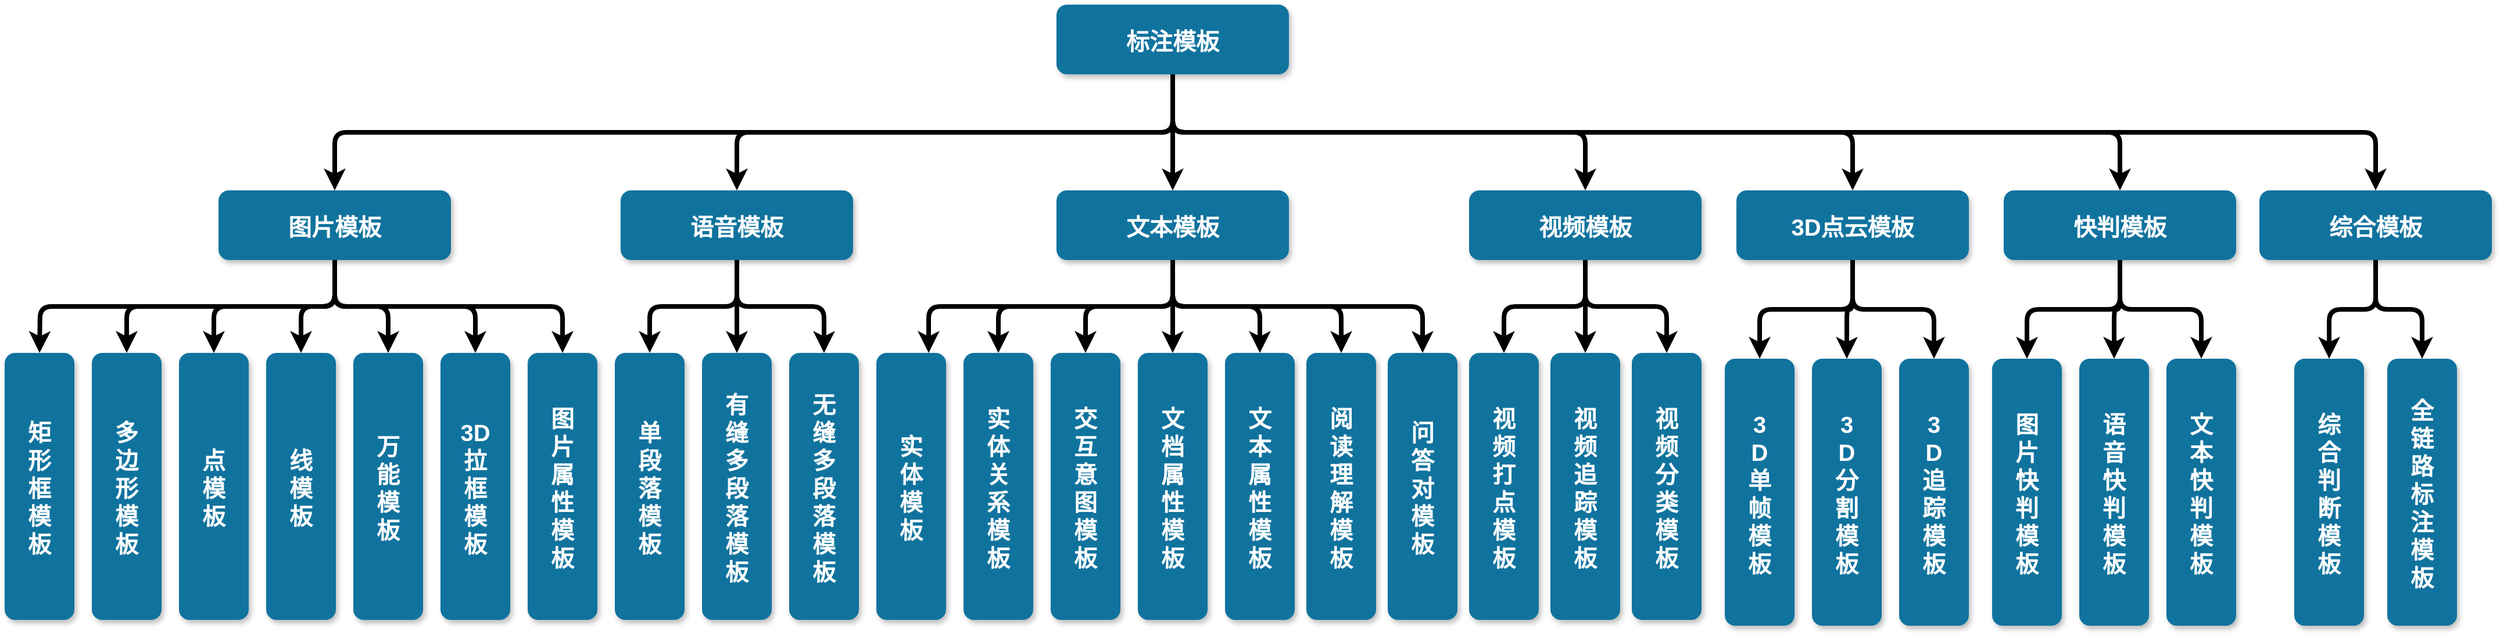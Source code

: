 <mxfile version="14.5.1" type="device"><diagram id="wKmd5C0U6qZVf4sWepx5" name="第 1 页"><mxGraphModel dx="1865" dy="524" grid="1" gridSize="10" guides="1" tooltips="1" connect="1" arrows="1" fold="1" page="1" pageScale="1" pageWidth="827" pageHeight="1169" math="0" shadow="0"><root><mxCell id="0"/><mxCell id="1" parent="0"/><mxCell id="gDqze5S8mI75I2Ik7ura-1" style="edgeStyle=orthogonalEdgeStyle;rounded=1;orthogonalLoop=1;jettySize=auto;html=1;exitX=0.5;exitY=1;exitDx=0;exitDy=0;fontSize=18;strokeWidth=4;" parent="1" source="gDqze5S8mI75I2Ik7ura-8" target="gDqze5S8mI75I2Ik7ura-19" edge="1"><mxGeometry relative="1" as="geometry"/></mxCell><mxCell id="gDqze5S8mI75I2Ik7ura-2" style="edgeStyle=orthogonalEdgeStyle;rounded=1;orthogonalLoop=1;jettySize=auto;html=1;exitX=0.5;exitY=1;exitDx=0;exitDy=0;fontSize=18;strokeWidth=4;" parent="1" source="gDqze5S8mI75I2Ik7ura-8" target="gDqze5S8mI75I2Ik7ura-15" edge="1"><mxGeometry relative="1" as="geometry"/></mxCell><mxCell id="gDqze5S8mI75I2Ik7ura-3" style="edgeStyle=orthogonalEdgeStyle;rounded=1;orthogonalLoop=1;jettySize=auto;html=1;exitX=0.5;exitY=1;exitDx=0;exitDy=0;entryX=0.5;entryY=0;entryDx=0;entryDy=0;fontSize=18;strokeWidth=4;" parent="1" source="gDqze5S8mI75I2Ik7ura-8" target="gDqze5S8mI75I2Ik7ura-27" edge="1"><mxGeometry relative="1" as="geometry"/></mxCell><mxCell id="gDqze5S8mI75I2Ik7ura-4" style="edgeStyle=orthogonalEdgeStyle;rounded=1;orthogonalLoop=1;jettySize=auto;html=1;exitX=0.5;exitY=1;exitDx=0;exitDy=0;fontSize=18;strokeWidth=4;" parent="1" source="gDqze5S8mI75I2Ik7ura-8" target="gDqze5S8mI75I2Ik7ura-31" edge="1"><mxGeometry relative="1" as="geometry"/></mxCell><mxCell id="gDqze5S8mI75I2Ik7ura-5" style="edgeStyle=orthogonalEdgeStyle;rounded=1;orthogonalLoop=1;jettySize=auto;html=1;exitX=0.5;exitY=1;exitDx=0;exitDy=0;entryX=0.5;entryY=0;entryDx=0;entryDy=0;strokeWidth=4;" parent="1" source="gDqze5S8mI75I2Ik7ura-8" target="gDqze5S8mI75I2Ik7ura-55" edge="1"><mxGeometry relative="1" as="geometry"/></mxCell><mxCell id="gDqze5S8mI75I2Ik7ura-6" style="edgeStyle=orthogonalEdgeStyle;rounded=1;orthogonalLoop=1;jettySize=auto;html=1;exitX=0.5;exitY=1;exitDx=0;exitDy=0;entryX=0.5;entryY=0;entryDx=0;entryDy=0;strokeWidth=4;" parent="1" source="gDqze5S8mI75I2Ik7ura-8" target="gDqze5S8mI75I2Ik7ura-63" edge="1"><mxGeometry relative="1" as="geometry"/></mxCell><mxCell id="gDqze5S8mI75I2Ik7ura-7" style="edgeStyle=orthogonalEdgeStyle;rounded=1;orthogonalLoop=1;jettySize=auto;html=1;exitX=0.5;exitY=1;exitDx=0;exitDy=0;entryX=0.5;entryY=0;entryDx=0;entryDy=0;strokeWidth=4;" parent="1" source="gDqze5S8mI75I2Ik7ura-8" target="gDqze5S8mI75I2Ik7ura-69" edge="1"><mxGeometry relative="1" as="geometry"/></mxCell><mxCell id="gDqze5S8mI75I2Ik7ura-8" value="标注模板" style="rounded=1;fillColor=#10739E;strokeColor=none;shadow=1;gradientColor=none;fontStyle=1;fontColor=#FFFFFF;fontSize=20;" parent="1" vertex="1"><mxGeometry x="205" y="400" width="200" height="60" as="geometry"/></mxCell><mxCell id="gDqze5S8mI75I2Ik7ura-9" style="edgeStyle=orthogonalEdgeStyle;rounded=1;orthogonalLoop=1;jettySize=auto;html=1;exitX=0.5;exitY=1;exitDx=0;exitDy=0;entryX=0.5;entryY=0;entryDx=0;entryDy=0;startArrow=none;startFill=0;endArrow=classic;endFill=1;strokeWidth=4;fontSize=20;" parent="1" source="gDqze5S8mI75I2Ik7ura-15" target="gDqze5S8mI75I2Ik7ura-33" edge="1"><mxGeometry relative="1" as="geometry"/></mxCell><mxCell id="gDqze5S8mI75I2Ik7ura-10" style="edgeStyle=orthogonalEdgeStyle;rounded=1;orthogonalLoop=1;jettySize=auto;html=1;exitX=0.5;exitY=1;exitDx=0;exitDy=0;entryX=0.5;entryY=0;entryDx=0;entryDy=0;startArrow=none;startFill=0;endArrow=classic;endFill=1;strokeWidth=4;fontSize=20;" parent="1" source="gDqze5S8mI75I2Ik7ura-15" target="gDqze5S8mI75I2Ik7ura-34" edge="1"><mxGeometry relative="1" as="geometry"/></mxCell><mxCell id="gDqze5S8mI75I2Ik7ura-11" style="edgeStyle=orthogonalEdgeStyle;rounded=1;orthogonalLoop=1;jettySize=auto;html=1;exitX=0.5;exitY=1;exitDx=0;exitDy=0;entryX=0.5;entryY=0;entryDx=0;entryDy=0;startArrow=none;startFill=0;endArrow=classic;endFill=1;strokeWidth=4;fontSize=20;" parent="1" source="gDqze5S8mI75I2Ik7ura-15" target="gDqze5S8mI75I2Ik7ura-35" edge="1"><mxGeometry relative="1" as="geometry"/></mxCell><mxCell id="gDqze5S8mI75I2Ik7ura-12" style="edgeStyle=orthogonalEdgeStyle;rounded=1;orthogonalLoop=1;jettySize=auto;html=1;exitX=0.5;exitY=1;exitDx=0;exitDy=0;entryX=0.5;entryY=0;entryDx=0;entryDy=0;startArrow=none;startFill=0;endArrow=classic;endFill=1;strokeWidth=4;fontSize=20;" parent="1" source="gDqze5S8mI75I2Ik7ura-15" target="gDqze5S8mI75I2Ik7ura-36" edge="1"><mxGeometry relative="1" as="geometry"/></mxCell><mxCell id="gDqze5S8mI75I2Ik7ura-13" style="edgeStyle=orthogonalEdgeStyle;rounded=1;orthogonalLoop=1;jettySize=auto;html=1;exitX=0.5;exitY=1;exitDx=0;exitDy=0;entryX=0.5;entryY=0;entryDx=0;entryDy=0;startArrow=none;startFill=0;endArrow=classic;endFill=1;strokeWidth=4;fontSize=20;" parent="1" source="gDqze5S8mI75I2Ik7ura-15" target="gDqze5S8mI75I2Ik7ura-37" edge="1"><mxGeometry relative="1" as="geometry"/></mxCell><mxCell id="gDqze5S8mI75I2Ik7ura-14" style="edgeStyle=orthogonalEdgeStyle;rounded=1;orthogonalLoop=1;jettySize=auto;html=1;exitX=0.5;exitY=1;exitDx=0;exitDy=0;entryX=0.5;entryY=0;entryDx=0;entryDy=0;startArrow=none;startFill=0;endArrow=classic;endFill=1;strokeWidth=4;fontSize=20;" parent="1" source="gDqze5S8mI75I2Ik7ura-15" target="gDqze5S8mI75I2Ik7ura-38" edge="1"><mxGeometry relative="1" as="geometry"/></mxCell><mxCell id="gDqze5S8mI75I2Ik7ura-15" value="图片模板" style="rounded=1;fillColor=#10739E;strokeColor=none;shadow=1;gradientColor=none;fontStyle=1;fontColor=#FFFFFF;fontSize=20;" parent="1" vertex="1"><mxGeometry x="-516" y="560" width="200" height="60" as="geometry"/></mxCell><mxCell id="gDqze5S8mI75I2Ik7ura-16" style="edgeStyle=orthogonalEdgeStyle;rounded=1;orthogonalLoop=1;jettySize=auto;html=1;exitX=0.5;exitY=1;exitDx=0;exitDy=0;entryX=0.5;entryY=0;entryDx=0;entryDy=0;startArrow=none;startFill=0;endArrow=classic;endFill=1;strokeWidth=4;fontSize=20;" parent="1" source="gDqze5S8mI75I2Ik7ura-19" target="gDqze5S8mI75I2Ik7ura-39" edge="1"><mxGeometry relative="1" as="geometry"/></mxCell><mxCell id="gDqze5S8mI75I2Ik7ura-17" style="edgeStyle=orthogonalEdgeStyle;rounded=1;orthogonalLoop=1;jettySize=auto;html=1;exitX=0.5;exitY=1;exitDx=0;exitDy=0;entryX=0.5;entryY=0;entryDx=0;entryDy=0;strokeWidth=4;" parent="1" source="gDqze5S8mI75I2Ik7ura-19" target="gDqze5S8mI75I2Ik7ura-49" edge="1"><mxGeometry relative="1" as="geometry"/></mxCell><mxCell id="gDqze5S8mI75I2Ik7ura-18" style="edgeStyle=orthogonalEdgeStyle;rounded=1;orthogonalLoop=1;jettySize=auto;html=1;exitX=0.5;exitY=1;exitDx=0;exitDy=0;entryX=0.5;entryY=0;entryDx=0;entryDy=0;strokeWidth=4;" parent="1" source="gDqze5S8mI75I2Ik7ura-19" target="gDqze5S8mI75I2Ik7ura-50" edge="1"><mxGeometry relative="1" as="geometry"/></mxCell><mxCell id="gDqze5S8mI75I2Ik7ura-19" value="语音模板" style="rounded=1;fillColor=#10739E;strokeColor=none;shadow=1;gradientColor=none;fontStyle=1;fontColor=#FFFFFF;fontSize=20;" parent="1" vertex="1"><mxGeometry x="-170" y="560" width="200" height="60" as="geometry"/></mxCell><mxCell id="gDqze5S8mI75I2Ik7ura-20" style="edgeStyle=orthogonalEdgeStyle;rounded=1;orthogonalLoop=1;jettySize=auto;html=1;exitX=0.5;exitY=1;exitDx=0;exitDy=0;entryX=0.75;entryY=0;entryDx=0;entryDy=0;startArrow=none;startFill=0;endArrow=classic;endFill=1;strokeWidth=4;fontSize=20;" parent="1" source="gDqze5S8mI75I2Ik7ura-27" target="gDqze5S8mI75I2Ik7ura-40" edge="1"><mxGeometry relative="1" as="geometry"/></mxCell><mxCell id="gDqze5S8mI75I2Ik7ura-21" style="edgeStyle=orthogonalEdgeStyle;rounded=1;orthogonalLoop=1;jettySize=auto;html=1;exitX=0.5;exitY=1;exitDx=0;exitDy=0;entryX=0.5;entryY=0;entryDx=0;entryDy=0;startArrow=none;startFill=0;endArrow=classic;endFill=1;strokeWidth=4;fontSize=20;" parent="1" source="gDqze5S8mI75I2Ik7ura-27" target="gDqze5S8mI75I2Ik7ura-41" edge="1"><mxGeometry relative="1" as="geometry"/></mxCell><mxCell id="gDqze5S8mI75I2Ik7ura-22" style="edgeStyle=orthogonalEdgeStyle;rounded=1;orthogonalLoop=1;jettySize=auto;html=1;exitX=0.5;exitY=1;exitDx=0;exitDy=0;entryX=0.5;entryY=0;entryDx=0;entryDy=0;startArrow=none;startFill=0;endArrow=classic;endFill=1;strokeWidth=4;fontSize=20;" parent="1" source="gDqze5S8mI75I2Ik7ura-27" target="gDqze5S8mI75I2Ik7ura-42" edge="1"><mxGeometry relative="1" as="geometry"/></mxCell><mxCell id="gDqze5S8mI75I2Ik7ura-23" style="edgeStyle=orthogonalEdgeStyle;rounded=1;orthogonalLoop=1;jettySize=auto;html=1;exitX=0.5;exitY=1;exitDx=0;exitDy=0;startArrow=none;startFill=0;endArrow=classic;endFill=1;strokeWidth=4;fontSize=20;" parent="1" source="gDqze5S8mI75I2Ik7ura-27" target="gDqze5S8mI75I2Ik7ura-43" edge="1"><mxGeometry relative="1" as="geometry"/></mxCell><mxCell id="gDqze5S8mI75I2Ik7ura-24" style="edgeStyle=orthogonalEdgeStyle;rounded=1;orthogonalLoop=1;jettySize=auto;html=1;exitX=0.5;exitY=1;exitDx=0;exitDy=0;startArrow=none;startFill=0;endArrow=classic;endFill=1;strokeWidth=4;fontSize=20;" parent="1" source="gDqze5S8mI75I2Ik7ura-27" target="gDqze5S8mI75I2Ik7ura-44" edge="1"><mxGeometry relative="1" as="geometry"/></mxCell><mxCell id="gDqze5S8mI75I2Ik7ura-25" style="edgeStyle=orthogonalEdgeStyle;rounded=1;orthogonalLoop=1;jettySize=auto;html=1;exitX=0.5;exitY=1;exitDx=0;exitDy=0;entryX=0.5;entryY=0;entryDx=0;entryDy=0;strokeWidth=4;" parent="1" source="gDqze5S8mI75I2Ik7ura-27" target="gDqze5S8mI75I2Ik7ura-51" edge="1"><mxGeometry relative="1" as="geometry"/></mxCell><mxCell id="gDqze5S8mI75I2Ik7ura-26" style="edgeStyle=orthogonalEdgeStyle;rounded=1;orthogonalLoop=1;jettySize=auto;html=1;exitX=0.5;exitY=1;exitDx=0;exitDy=0;entryX=0.5;entryY=0;entryDx=0;entryDy=0;strokeWidth=4;" parent="1" source="gDqze5S8mI75I2Ik7ura-27" target="gDqze5S8mI75I2Ik7ura-59" edge="1"><mxGeometry relative="1" as="geometry"/></mxCell><mxCell id="gDqze5S8mI75I2Ik7ura-27" value="文本模板" style="rounded=1;fillColor=#10739E;strokeColor=none;shadow=1;gradientColor=none;fontStyle=1;fontColor=#FFFFFF;fontSize=20;" parent="1" vertex="1"><mxGeometry x="205" y="560" width="200" height="60" as="geometry"/></mxCell><mxCell id="gDqze5S8mI75I2Ik7ura-28" style="edgeStyle=orthogonalEdgeStyle;rounded=1;orthogonalLoop=1;jettySize=auto;html=1;exitX=0.5;exitY=1;exitDx=0;exitDy=0;entryX=0.5;entryY=0;entryDx=0;entryDy=0;startArrow=none;startFill=0;endArrow=classic;endFill=1;strokeWidth=4;fontSize=20;" parent="1" source="gDqze5S8mI75I2Ik7ura-31" target="gDqze5S8mI75I2Ik7ura-45" edge="1"><mxGeometry relative="1" as="geometry"/></mxCell><mxCell id="gDqze5S8mI75I2Ik7ura-29" style="edgeStyle=orthogonalEdgeStyle;rounded=1;orthogonalLoop=1;jettySize=auto;html=1;exitX=0.5;exitY=1;exitDx=0;exitDy=0;entryX=0.5;entryY=0;entryDx=0;entryDy=0;startArrow=none;startFill=0;endArrow=classic;endFill=1;strokeWidth=4;fontSize=20;" parent="1" source="gDqze5S8mI75I2Ik7ura-31" target="gDqze5S8mI75I2Ik7ura-46" edge="1"><mxGeometry relative="1" as="geometry"/></mxCell><mxCell id="gDqze5S8mI75I2Ik7ura-30" style="edgeStyle=orthogonalEdgeStyle;rounded=1;orthogonalLoop=1;jettySize=auto;html=1;exitX=0.5;exitY=1;exitDx=0;exitDy=0;entryX=0.5;entryY=0;entryDx=0;entryDy=0;startArrow=none;startFill=0;endArrow=classic;endFill=1;strokeWidth=4;fontSize=20;" parent="1" source="gDqze5S8mI75I2Ik7ura-31" target="gDqze5S8mI75I2Ik7ura-47" edge="1"><mxGeometry relative="1" as="geometry"/></mxCell><mxCell id="gDqze5S8mI75I2Ik7ura-31" value="快判模板" style="rounded=1;fillColor=#10739E;strokeColor=none;shadow=1;gradientColor=none;fontStyle=1;fontColor=#FFFFFF;fontSize=20;" parent="1" vertex="1"><mxGeometry x="1020" y="560" width="200" height="60" as="geometry"/></mxCell><mxCell id="gDqze5S8mI75I2Ik7ura-32" value="矩&#10;形&#10;框&#10;模&#10;板" style="rounded=1;fillColor=#10739E;strokeColor=none;shadow=1;gradientColor=none;fontStyle=1;fontColor=#FFFFFF;fontSize=20;" parent="1" vertex="1"><mxGeometry x="-700" y="700" width="60" height="230" as="geometry"/></mxCell><mxCell id="gDqze5S8mI75I2Ik7ura-33" value="多&#10;边&#10;形&#10;模&#10;板" style="rounded=1;fillColor=#10739E;strokeColor=none;shadow=1;gradientColor=none;fontStyle=1;fontColor=#FFFFFF;fontSize=20;" parent="1" vertex="1"><mxGeometry x="-625" y="700" width="60" height="230" as="geometry"/></mxCell><mxCell id="gDqze5S8mI75I2Ik7ura-34" value="点&#10;模&#10;板" style="rounded=1;fillColor=#10739E;strokeColor=none;shadow=1;gradientColor=none;fontStyle=1;fontColor=#FFFFFF;fontSize=20;" parent="1" vertex="1"><mxGeometry x="-550" y="700" width="60" height="230" as="geometry"/></mxCell><mxCell id="gDqze5S8mI75I2Ik7ura-35" value="线&#10;模&#10;板" style="rounded=1;fillColor=#10739E;strokeColor=none;shadow=1;gradientColor=none;fontStyle=1;fontColor=#FFFFFF;fontSize=20;" parent="1" vertex="1"><mxGeometry x="-475" y="700" width="60" height="230" as="geometry"/></mxCell><mxCell id="gDqze5S8mI75I2Ik7ura-36" value="万&#10;能&#10;模&#10;板" style="rounded=1;fillColor=#10739E;strokeColor=none;shadow=1;gradientColor=none;fontStyle=1;fontColor=#FFFFFF;fontSize=20;" parent="1" vertex="1"><mxGeometry x="-400" y="700" width="60" height="230" as="geometry"/></mxCell><mxCell id="gDqze5S8mI75I2Ik7ura-37" value="3D&#10;拉&#10;框&#10;模&#10;板" style="rounded=1;fillColor=#10739E;strokeColor=none;shadow=1;gradientColor=none;fontStyle=1;fontColor=#FFFFFF;fontSize=20;" parent="1" vertex="1"><mxGeometry x="-325" y="700" width="60" height="230" as="geometry"/></mxCell><mxCell id="gDqze5S8mI75I2Ik7ura-38" value="图&#10;片&#10;属&#10;性&#10;模&#10;板" style="rounded=1;fillColor=#10739E;strokeColor=none;shadow=1;gradientColor=none;fontStyle=1;fontColor=#FFFFFF;fontSize=20;" parent="1" vertex="1"><mxGeometry x="-250" y="700" width="60" height="230" as="geometry"/></mxCell><mxCell id="gDqze5S8mI75I2Ik7ura-39" value="有&#10;缝&#10;多&#10;段&#10;落&#10;模&#10;板" style="rounded=1;fillColor=#10739E;strokeColor=none;shadow=1;gradientColor=none;fontStyle=1;fontColor=#FFFFFF;fontSize=20;" parent="1" vertex="1"><mxGeometry x="-100" y="700" width="60" height="230" as="geometry"/></mxCell><mxCell id="gDqze5S8mI75I2Ik7ura-40" value="实&#10;体&#10;模&#10;板" style="rounded=1;fillColor=#10739E;strokeColor=none;shadow=1;gradientColor=none;fontStyle=1;fontColor=#FFFFFF;fontSize=20;" parent="1" vertex="1"><mxGeometry x="50" y="700" width="60" height="230" as="geometry"/></mxCell><mxCell id="gDqze5S8mI75I2Ik7ura-41" value="实&#10;体&#10;关&#10;系&#10;模&#10;板" style="rounded=1;fillColor=#10739E;strokeColor=none;shadow=1;gradientColor=none;fontStyle=1;fontColor=#FFFFFF;fontSize=20;" parent="1" vertex="1"><mxGeometry x="125" y="700" width="60" height="230" as="geometry"/></mxCell><mxCell id="gDqze5S8mI75I2Ik7ura-42" value="交&#10;互&#10;意&#10;图&#10;模&#10;板" style="rounded=1;fillColor=#10739E;strokeColor=none;shadow=1;gradientColor=none;fontStyle=1;fontColor=#FFFFFF;fontSize=20;" parent="1" vertex="1"><mxGeometry x="200" y="700" width="60" height="230" as="geometry"/></mxCell><mxCell id="gDqze5S8mI75I2Ik7ura-43" value="文&#10;档&#10;属&#10;性&#10;模&#10;板" style="rounded=1;fillColor=#10739E;strokeColor=none;shadow=1;gradientColor=none;fontStyle=1;fontColor=#FFFFFF;fontSize=20;" parent="1" vertex="1"><mxGeometry x="275" y="700" width="60" height="230" as="geometry"/></mxCell><mxCell id="gDqze5S8mI75I2Ik7ura-44" value="文&#10;本&#10;属&#10;性&#10;模&#10;板" style="rounded=1;fillColor=#10739E;strokeColor=none;shadow=1;gradientColor=none;fontStyle=1;fontColor=#FFFFFF;fontSize=20;" parent="1" vertex="1"><mxGeometry x="350" y="700" width="60" height="230" as="geometry"/></mxCell><mxCell id="gDqze5S8mI75I2Ik7ura-45" value="图&#10;片&#10;快&#10;判&#10;模&#10;板" style="rounded=1;fillColor=#10739E;strokeColor=none;shadow=1;gradientColor=none;fontStyle=1;fontColor=#FFFFFF;fontSize=20;" parent="1" vertex="1"><mxGeometry x="1010" y="705" width="60" height="230" as="geometry"/></mxCell><mxCell id="gDqze5S8mI75I2Ik7ura-46" value="语&#10;音&#10;快&#10;判&#10;模&#10;板" style="rounded=1;fillColor=#10739E;strokeColor=none;shadow=1;gradientColor=none;fontStyle=1;fontColor=#FFFFFF;fontSize=20;" parent="1" vertex="1"><mxGeometry x="1085" y="705" width="60" height="230" as="geometry"/></mxCell><mxCell id="gDqze5S8mI75I2Ik7ura-47" value="文&#10;本&#10;快&#10;判&#10;模&#10;板" style="rounded=1;fillColor=#10739E;strokeColor=none;shadow=1;gradientColor=none;fontStyle=1;fontColor=#FFFFFF;fontSize=20;" parent="1" vertex="1"><mxGeometry x="1160" y="705" width="60" height="230" as="geometry"/></mxCell><mxCell id="gDqze5S8mI75I2Ik7ura-48" style="edgeStyle=orthogonalEdgeStyle;rounded=1;orthogonalLoop=1;jettySize=auto;html=1;exitX=0.5;exitY=1;exitDx=0;exitDy=0;fontSize=18;strokeWidth=4;entryX=0.5;entryY=0;entryDx=0;entryDy=0;" parent="1" source="gDqze5S8mI75I2Ik7ura-15" edge="1"><mxGeometry relative="1" as="geometry"><mxPoint x="-362" y="995.5" as="sourcePoint"/><mxPoint x="-670" y="700" as="targetPoint"/></mxGeometry></mxCell><mxCell id="gDqze5S8mI75I2Ik7ura-49" value="单&#10;段&#10;落&#10;模&#10;板" style="rounded=1;fillColor=#10739E;strokeColor=none;shadow=1;gradientColor=none;fontStyle=1;fontColor=#FFFFFF;fontSize=20;" parent="1" vertex="1"><mxGeometry x="-175" y="700" width="60" height="230" as="geometry"/></mxCell><mxCell id="gDqze5S8mI75I2Ik7ura-50" value="无&#10;缝&#10;多&#10;段&#10;落&#10;模&#10;板" style="rounded=1;fillColor=#10739E;strokeColor=none;shadow=1;gradientColor=none;fontStyle=1;fontColor=#FFFFFF;fontSize=20;" parent="1" vertex="1"><mxGeometry x="-25" y="700" width="60" height="230" as="geometry"/></mxCell><mxCell id="gDqze5S8mI75I2Ik7ura-51" value="阅&#10;读&#10;理&#10;解&#10;模&#10;板" style="rounded=1;fillColor=#10739E;strokeColor=none;shadow=1;gradientColor=none;fontStyle=1;fontColor=#FFFFFF;fontSize=20;" parent="1" vertex="1"><mxGeometry x="420" y="700" width="60" height="230" as="geometry"/></mxCell><mxCell id="gDqze5S8mI75I2Ik7ura-52" style="edgeStyle=orthogonalEdgeStyle;rounded=1;orthogonalLoop=1;jettySize=auto;html=1;exitX=0.5;exitY=1;exitDx=0;exitDy=0;entryX=0.5;entryY=0;entryDx=0;entryDy=0;startArrow=none;startFill=0;endArrow=classic;endFill=1;strokeWidth=4;fontSize=20;" parent="1" source="gDqze5S8mI75I2Ik7ura-55" target="gDqze5S8mI75I2Ik7ura-56" edge="1"><mxGeometry relative="1" as="geometry"/></mxCell><mxCell id="gDqze5S8mI75I2Ik7ura-53" style="edgeStyle=orthogonalEdgeStyle;rounded=1;orthogonalLoop=1;jettySize=auto;html=1;exitX=0.5;exitY=1;exitDx=0;exitDy=0;entryX=0.5;entryY=0;entryDx=0;entryDy=0;strokeWidth=4;" parent="1" source="gDqze5S8mI75I2Ik7ura-55" target="gDqze5S8mI75I2Ik7ura-58" edge="1"><mxGeometry relative="1" as="geometry"><mxPoint x="575" y="695.0" as="targetPoint"/></mxGeometry></mxCell><mxCell id="gDqze5S8mI75I2Ik7ura-54" style="edgeStyle=orthogonalEdgeStyle;rounded=1;orthogonalLoop=1;jettySize=auto;html=1;exitX=0.5;exitY=1;exitDx=0;exitDy=0;entryX=0.5;entryY=0;entryDx=0;entryDy=0;strokeWidth=4;" parent="1" source="gDqze5S8mI75I2Ik7ura-55" target="gDqze5S8mI75I2Ik7ura-57" edge="1"><mxGeometry relative="1" as="geometry"/></mxCell><mxCell id="gDqze5S8mI75I2Ik7ura-55" value="视频模板" style="rounded=1;fillColor=#10739E;strokeColor=none;shadow=1;gradientColor=none;fontStyle=1;fontColor=#FFFFFF;fontSize=20;" parent="1" vertex="1"><mxGeometry x="560" y="560" width="200" height="60" as="geometry"/></mxCell><mxCell id="gDqze5S8mI75I2Ik7ura-56" value="视&#10;频&#10;追&#10;踪&#10;模&#10;板" style="rounded=1;fillColor=#10739E;strokeColor=none;shadow=1;gradientColor=none;fontStyle=1;fontColor=#FFFFFF;fontSize=20;" parent="1" vertex="1"><mxGeometry x="630" y="700" width="60" height="230" as="geometry"/></mxCell><mxCell id="gDqze5S8mI75I2Ik7ura-57" value="视&#10;频&#10;分&#10;类&#10;模&#10;板" style="rounded=1;fillColor=#10739E;strokeColor=none;shadow=1;gradientColor=none;fontStyle=1;fontColor=#FFFFFF;fontSize=20;" parent="1" vertex="1"><mxGeometry x="700" y="700" width="60" height="230" as="geometry"/></mxCell><mxCell id="gDqze5S8mI75I2Ik7ura-58" value="视&#10;频&#10;打&#10;点&#10;模&#10;板" style="rounded=1;fillColor=#10739E;strokeColor=none;shadow=1;gradientColor=none;fontStyle=1;fontColor=#FFFFFF;fontSize=20;" parent="1" vertex="1"><mxGeometry x="560" y="700" width="60" height="230" as="geometry"/></mxCell><mxCell id="gDqze5S8mI75I2Ik7ura-59" value="问&#10;答&#10;对&#10;模&#10;板" style="rounded=1;fillColor=#10739E;strokeColor=none;shadow=1;gradientColor=none;fontStyle=1;fontColor=#FFFFFF;fontSize=20;" parent="1" vertex="1"><mxGeometry x="490" y="700" width="60" height="230" as="geometry"/></mxCell><mxCell id="gDqze5S8mI75I2Ik7ura-60" style="edgeStyle=orthogonalEdgeStyle;rounded=1;orthogonalLoop=1;jettySize=auto;html=1;exitX=0.5;exitY=1;exitDx=0;exitDy=0;entryX=0.5;entryY=0;entryDx=0;entryDy=0;startArrow=none;startFill=0;endArrow=classic;endFill=1;strokeWidth=4;fontSize=20;" parent="1" source="gDqze5S8mI75I2Ik7ura-63" target="gDqze5S8mI75I2Ik7ura-64" edge="1"><mxGeometry relative="1" as="geometry"/></mxCell><mxCell id="gDqze5S8mI75I2Ik7ura-61" style="edgeStyle=orthogonalEdgeStyle;rounded=1;orthogonalLoop=1;jettySize=auto;html=1;exitX=0.5;exitY=1;exitDx=0;exitDy=0;entryX=0.5;entryY=0;entryDx=0;entryDy=0;startArrow=none;startFill=0;endArrow=classic;endFill=1;strokeWidth=4;fontSize=20;" parent="1" source="gDqze5S8mI75I2Ik7ura-63" target="gDqze5S8mI75I2Ik7ura-65" edge="1"><mxGeometry relative="1" as="geometry"/></mxCell><mxCell id="gDqze5S8mI75I2Ik7ura-62" style="edgeStyle=orthogonalEdgeStyle;rounded=1;orthogonalLoop=1;jettySize=auto;html=1;exitX=0.5;exitY=1;exitDx=0;exitDy=0;entryX=0.5;entryY=0;entryDx=0;entryDy=0;startArrow=none;startFill=0;endArrow=classic;endFill=1;strokeWidth=4;fontSize=20;" parent="1" source="gDqze5S8mI75I2Ik7ura-63" target="gDqze5S8mI75I2Ik7ura-66" edge="1"><mxGeometry relative="1" as="geometry"/></mxCell><mxCell id="gDqze5S8mI75I2Ik7ura-63" value="3D点云模板" style="rounded=1;fillColor=#10739E;strokeColor=none;shadow=1;gradientColor=none;fontStyle=1;fontColor=#FFFFFF;fontSize=20;" parent="1" vertex="1"><mxGeometry x="790" y="560" width="200" height="60" as="geometry"/></mxCell><mxCell id="gDqze5S8mI75I2Ik7ura-64" value="3&#10;D&#10;单&#10;帧&#10;模&#10;板" style="rounded=1;fillColor=#10739E;strokeColor=none;shadow=1;gradientColor=none;fontStyle=1;fontColor=#FFFFFF;fontSize=20;" parent="1" vertex="1"><mxGeometry x="780" y="705" width="60" height="230" as="geometry"/></mxCell><mxCell id="gDqze5S8mI75I2Ik7ura-65" value="3&#10;D&#10;分&#10;割&#10;模&#10;板" style="rounded=1;fillColor=#10739E;strokeColor=none;shadow=1;gradientColor=none;fontStyle=1;fontColor=#FFFFFF;fontSize=20;" parent="1" vertex="1"><mxGeometry x="855" y="705" width="60" height="230" as="geometry"/></mxCell><mxCell id="gDqze5S8mI75I2Ik7ura-66" value="3&#10;D&#10;追&#10;踪&#10;模&#10;板" style="rounded=1;fillColor=#10739E;strokeColor=none;shadow=1;gradientColor=none;fontStyle=1;fontColor=#FFFFFF;fontSize=20;" parent="1" vertex="1"><mxGeometry x="930" y="705" width="60" height="230" as="geometry"/></mxCell><mxCell id="gDqze5S8mI75I2Ik7ura-67" style="edgeStyle=orthogonalEdgeStyle;rounded=1;orthogonalLoop=1;jettySize=auto;html=1;exitX=0.5;exitY=1;exitDx=0;exitDy=0;entryX=0.5;entryY=0;entryDx=0;entryDy=0;startArrow=none;startFill=0;endArrow=classic;endFill=1;strokeWidth=4;fontSize=20;" parent="1" source="gDqze5S8mI75I2Ik7ura-69" target="gDqze5S8mI75I2Ik7ura-70" edge="1"><mxGeometry relative="1" as="geometry"/></mxCell><mxCell id="gDqze5S8mI75I2Ik7ura-68" style="edgeStyle=orthogonalEdgeStyle;rounded=1;orthogonalLoop=1;jettySize=auto;html=1;exitX=0.5;exitY=1;exitDx=0;exitDy=0;entryX=0.5;entryY=0;entryDx=0;entryDy=0;startArrow=none;startFill=0;endArrow=classic;endFill=1;strokeWidth=4;fontSize=20;" parent="1" source="gDqze5S8mI75I2Ik7ura-69" target="gDqze5S8mI75I2Ik7ura-71" edge="1"><mxGeometry relative="1" as="geometry"/></mxCell><mxCell id="gDqze5S8mI75I2Ik7ura-69" value="综合模板" style="rounded=1;fillColor=#10739E;strokeColor=none;shadow=1;gradientColor=none;fontStyle=1;fontColor=#FFFFFF;fontSize=20;" parent="1" vertex="1"><mxGeometry x="1240" y="560" width="200" height="60" as="geometry"/></mxCell><mxCell id="gDqze5S8mI75I2Ik7ura-70" value="综&#10;合&#10;判&#10;断&#10;模&#10;板" style="rounded=1;fillColor=#10739E;strokeColor=none;shadow=1;gradientColor=none;fontStyle=1;fontColor=#FFFFFF;fontSize=20;" parent="1" vertex="1"><mxGeometry x="1270" y="705" width="60" height="230" as="geometry"/></mxCell><mxCell id="gDqze5S8mI75I2Ik7ura-71" value="全&#10;链&#10;路&#10;标&#10;注&#10;模&#10;板" style="rounded=1;fillColor=#10739E;strokeColor=none;shadow=1;gradientColor=none;fontStyle=1;fontColor=#FFFFFF;fontSize=20;" parent="1" vertex="1"><mxGeometry x="1350" y="705" width="60" height="230" as="geometry"/></mxCell></root></mxGraphModel></diagram></mxfile>